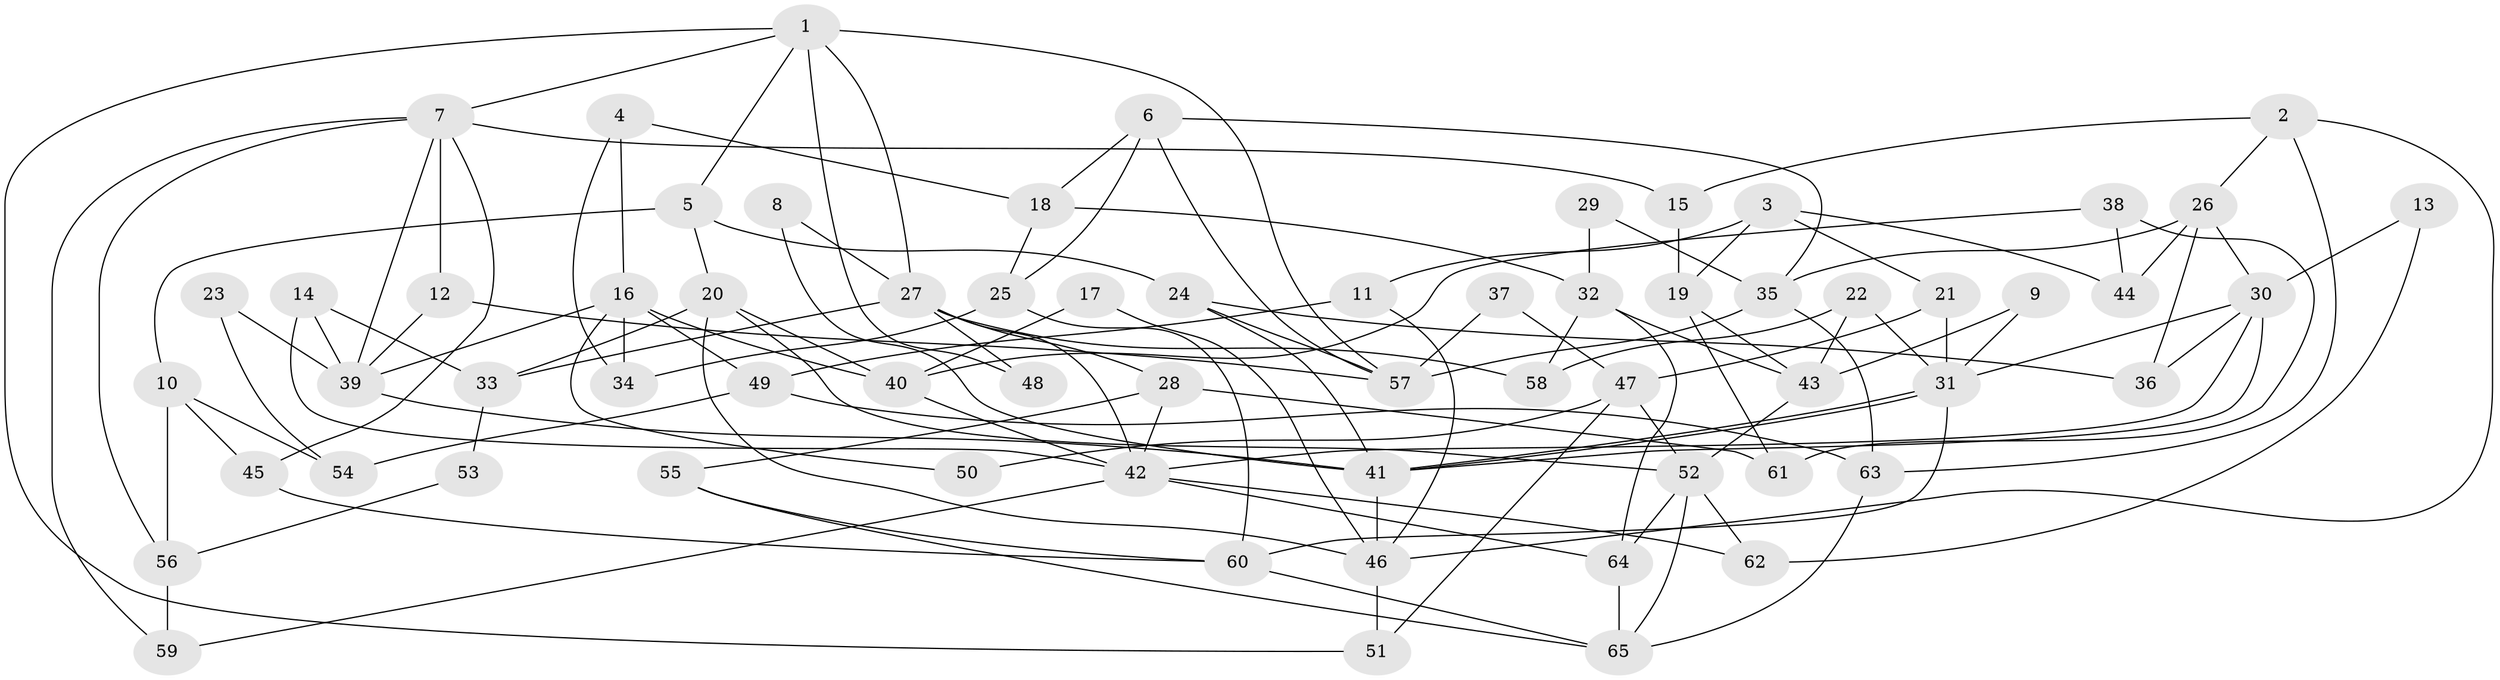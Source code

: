 // Generated by graph-tools (version 1.1) at 2025/36/03/09/25 02:36:20]
// undirected, 65 vertices, 130 edges
graph export_dot {
graph [start="1"]
  node [color=gray90,style=filled];
  1;
  2;
  3;
  4;
  5;
  6;
  7;
  8;
  9;
  10;
  11;
  12;
  13;
  14;
  15;
  16;
  17;
  18;
  19;
  20;
  21;
  22;
  23;
  24;
  25;
  26;
  27;
  28;
  29;
  30;
  31;
  32;
  33;
  34;
  35;
  36;
  37;
  38;
  39;
  40;
  41;
  42;
  43;
  44;
  45;
  46;
  47;
  48;
  49;
  50;
  51;
  52;
  53;
  54;
  55;
  56;
  57;
  58;
  59;
  60;
  61;
  62;
  63;
  64;
  65;
  1 -- 57;
  1 -- 7;
  1 -- 5;
  1 -- 27;
  1 -- 48;
  1 -- 51;
  2 -- 26;
  2 -- 46;
  2 -- 15;
  2 -- 63;
  3 -- 21;
  3 -- 44;
  3 -- 11;
  3 -- 19;
  4 -- 18;
  4 -- 16;
  4 -- 34;
  5 -- 20;
  5 -- 10;
  5 -- 24;
  6 -- 25;
  6 -- 35;
  6 -- 18;
  6 -- 57;
  7 -- 15;
  7 -- 12;
  7 -- 39;
  7 -- 45;
  7 -- 56;
  7 -- 59;
  8 -- 41;
  8 -- 27;
  9 -- 31;
  9 -- 43;
  10 -- 56;
  10 -- 45;
  10 -- 54;
  11 -- 46;
  11 -- 49;
  12 -- 39;
  12 -- 57;
  13 -- 62;
  13 -- 30;
  14 -- 39;
  14 -- 42;
  14 -- 33;
  15 -- 19;
  16 -- 40;
  16 -- 39;
  16 -- 34;
  16 -- 49;
  16 -- 50;
  17 -- 40;
  17 -- 46;
  18 -- 25;
  18 -- 32;
  19 -- 43;
  19 -- 61;
  20 -- 33;
  20 -- 52;
  20 -- 40;
  20 -- 46;
  21 -- 31;
  21 -- 47;
  22 -- 43;
  22 -- 31;
  22 -- 58;
  23 -- 54;
  23 -- 39;
  24 -- 41;
  24 -- 36;
  24 -- 57;
  25 -- 60;
  25 -- 34;
  26 -- 35;
  26 -- 30;
  26 -- 36;
  26 -- 44;
  27 -- 28;
  27 -- 33;
  27 -- 42;
  27 -- 48;
  27 -- 58;
  28 -- 42;
  28 -- 55;
  28 -- 61;
  29 -- 32;
  29 -- 35;
  30 -- 36;
  30 -- 42;
  30 -- 31;
  30 -- 41;
  31 -- 41;
  31 -- 41;
  31 -- 60;
  32 -- 58;
  32 -- 43;
  32 -- 64;
  33 -- 53;
  35 -- 57;
  35 -- 63;
  37 -- 47;
  37 -- 57;
  38 -- 61;
  38 -- 40;
  38 -- 44;
  39 -- 41;
  40 -- 42;
  41 -- 46;
  42 -- 64;
  42 -- 59;
  42 -- 62;
  43 -- 52;
  45 -- 60;
  46 -- 51;
  47 -- 52;
  47 -- 51;
  47 -- 50;
  49 -- 54;
  49 -- 63;
  52 -- 64;
  52 -- 65;
  52 -- 62;
  53 -- 56;
  55 -- 60;
  55 -- 65;
  56 -- 59;
  60 -- 65;
  63 -- 65;
  64 -- 65;
}
